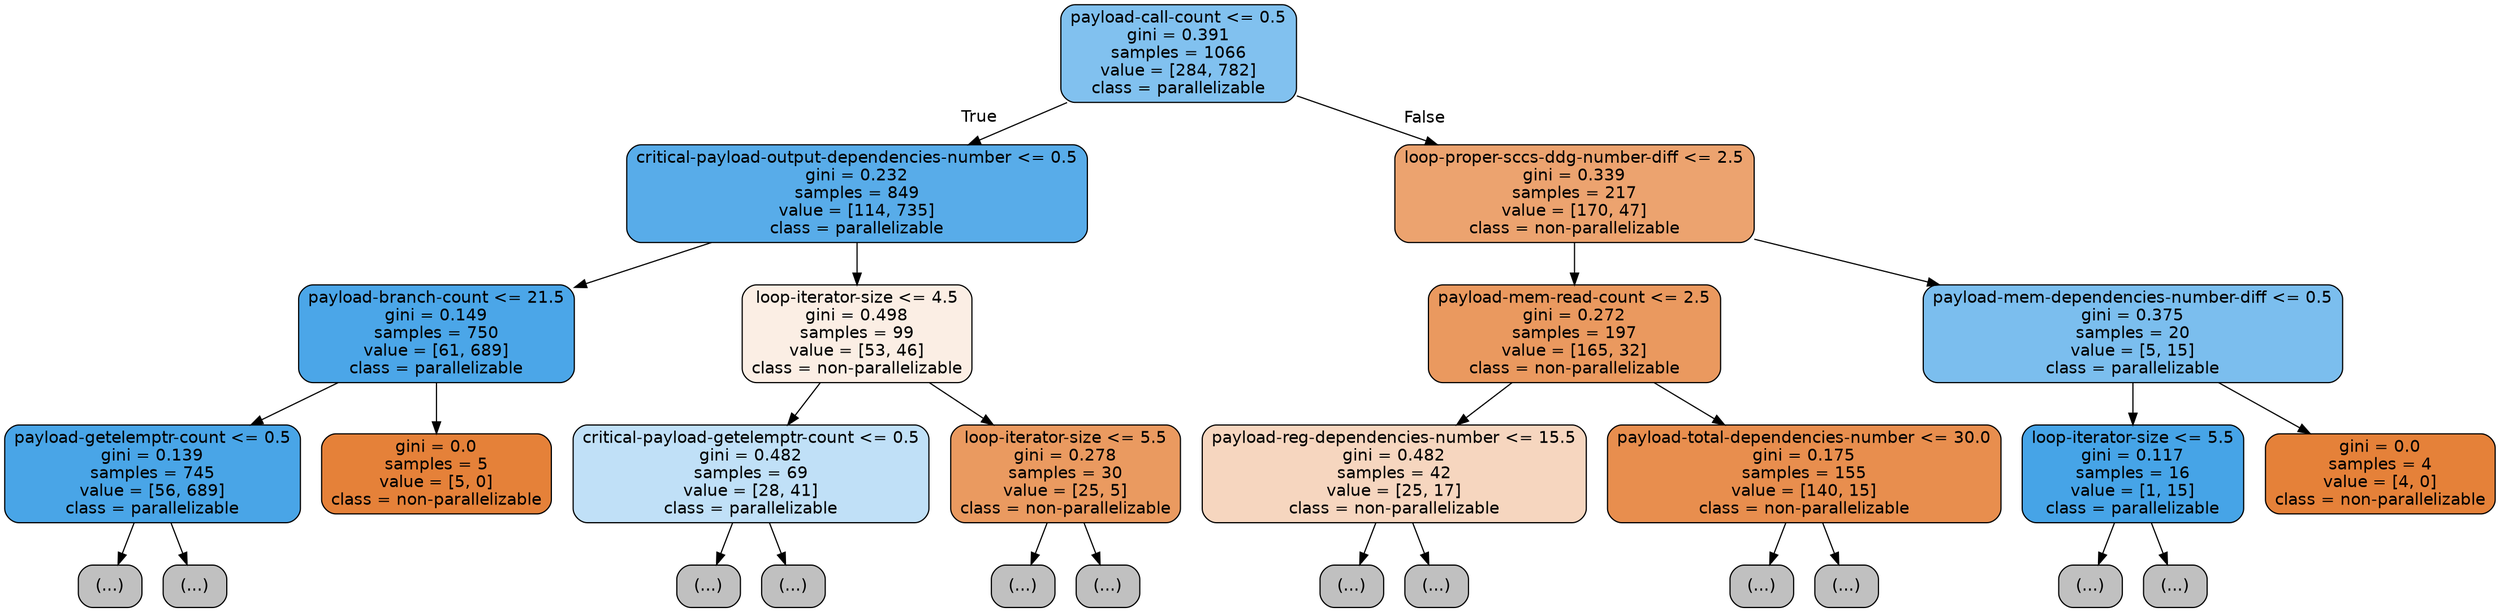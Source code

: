 digraph Tree {
node [shape=box, style="filled, rounded", color="black", fontname=helvetica] ;
edge [fontname=helvetica] ;
0 [label="payload-call-count <= 0.5\ngini = 0.391\nsamples = 1066\nvalue = [284, 782]\nclass = parallelizable", fillcolor="#399de5a2"] ;
1 [label="critical-payload-output-dependencies-number <= 0.5\ngini = 0.232\nsamples = 849\nvalue = [114, 735]\nclass = parallelizable", fillcolor="#399de5d7"] ;
0 -> 1 [labeldistance=2.5, labelangle=45, headlabel="True"] ;
2 [label="payload-branch-count <= 21.5\ngini = 0.149\nsamples = 750\nvalue = [61, 689]\nclass = parallelizable", fillcolor="#399de5e8"] ;
1 -> 2 ;
3 [label="payload-getelemptr-count <= 0.5\ngini = 0.139\nsamples = 745\nvalue = [56, 689]\nclass = parallelizable", fillcolor="#399de5ea"] ;
2 -> 3 ;
4 [label="(...)", fillcolor="#C0C0C0"] ;
3 -> 4 ;
5 [label="(...)", fillcolor="#C0C0C0"] ;
3 -> 5 ;
116 [label="gini = 0.0\nsamples = 5\nvalue = [5, 0]\nclass = non-parallelizable", fillcolor="#e58139ff"] ;
2 -> 116 ;
117 [label="loop-iterator-size <= 4.5\ngini = 0.498\nsamples = 99\nvalue = [53, 46]\nclass = non-parallelizable", fillcolor="#e5813922"] ;
1 -> 117 ;
118 [label="critical-payload-getelemptr-count <= 0.5\ngini = 0.482\nsamples = 69\nvalue = [28, 41]\nclass = parallelizable", fillcolor="#399de551"] ;
117 -> 118 ;
119 [label="(...)", fillcolor="#C0C0C0"] ;
118 -> 119 ;
144 [label="(...)", fillcolor="#C0C0C0"] ;
118 -> 144 ;
147 [label="loop-iterator-size <= 5.5\ngini = 0.278\nsamples = 30\nvalue = [25, 5]\nclass = non-parallelizable", fillcolor="#e58139cc"] ;
117 -> 147 ;
148 [label="(...)", fillcolor="#C0C0C0"] ;
147 -> 148 ;
153 [label="(...)", fillcolor="#C0C0C0"] ;
147 -> 153 ;
154 [label="loop-proper-sccs-ddg-number-diff <= 2.5\ngini = 0.339\nsamples = 217\nvalue = [170, 47]\nclass = non-parallelizable", fillcolor="#e58139b9"] ;
0 -> 154 [labeldistance=2.5, labelangle=-45, headlabel="False"] ;
155 [label="payload-mem-read-count <= 2.5\ngini = 0.272\nsamples = 197\nvalue = [165, 32]\nclass = non-parallelizable", fillcolor="#e58139ce"] ;
154 -> 155 ;
156 [label="payload-reg-dependencies-number <= 15.5\ngini = 0.482\nsamples = 42\nvalue = [25, 17]\nclass = non-parallelizable", fillcolor="#e5813952"] ;
155 -> 156 ;
157 [label="(...)", fillcolor="#C0C0C0"] ;
156 -> 157 ;
162 [label="(...)", fillcolor="#C0C0C0"] ;
156 -> 162 ;
163 [label="payload-total-dependencies-number <= 30.0\ngini = 0.175\nsamples = 155\nvalue = [140, 15]\nclass = non-parallelizable", fillcolor="#e58139e4"] ;
155 -> 163 ;
164 [label="(...)", fillcolor="#C0C0C0"] ;
163 -> 164 ;
171 [label="(...)", fillcolor="#C0C0C0"] ;
163 -> 171 ;
184 [label="payload-mem-dependencies-number-diff <= 0.5\ngini = 0.375\nsamples = 20\nvalue = [5, 15]\nclass = parallelizable", fillcolor="#399de5aa"] ;
154 -> 184 ;
185 [label="loop-iterator-size <= 5.5\ngini = 0.117\nsamples = 16\nvalue = [1, 15]\nclass = parallelizable", fillcolor="#399de5ee"] ;
184 -> 185 ;
186 [label="(...)", fillcolor="#C0C0C0"] ;
185 -> 186 ;
187 [label="(...)", fillcolor="#C0C0C0"] ;
185 -> 187 ;
188 [label="gini = 0.0\nsamples = 4\nvalue = [4, 0]\nclass = non-parallelizable", fillcolor="#e58139ff"] ;
184 -> 188 ;
}